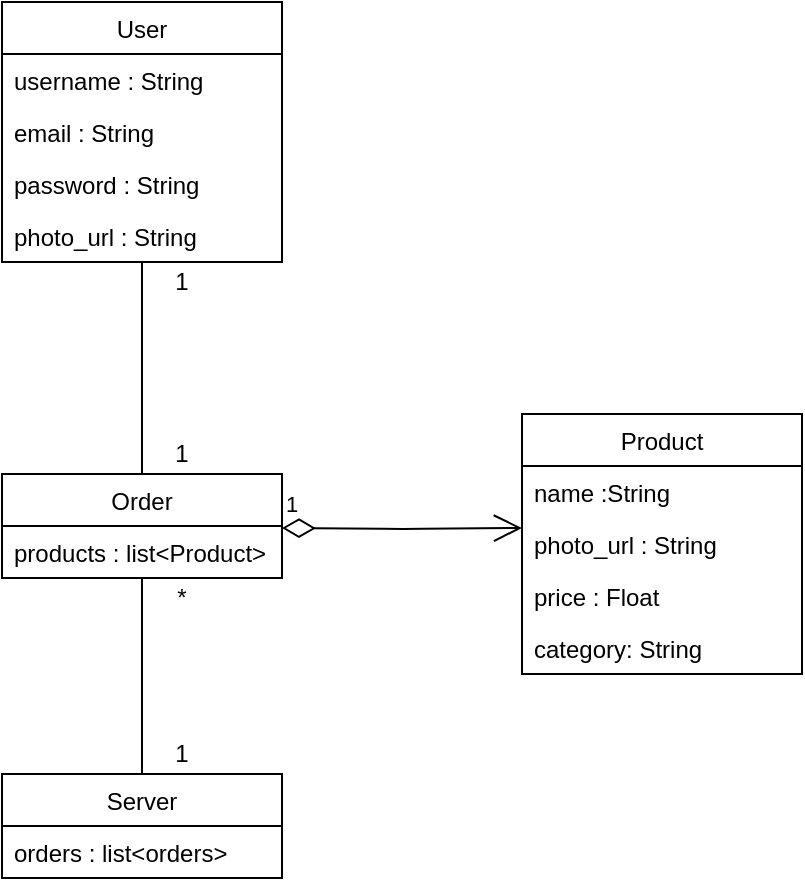 <mxfile version="13.10.4"><diagram id="VAejvrgKYwfegpdkZIKH" name="Page-1"><mxGraphModel dx="1422" dy="763" grid="1" gridSize="10" guides="1" tooltips="1" connect="1" arrows="1" fold="1" page="1" pageScale="1" pageWidth="850" pageHeight="1100" math="0" shadow="0"><root><mxCell id="0"/><mxCell id="1" parent="0"/><mxCell id="ejwyeo-naffCryqYaKrr-2" value="User" style="swimlane;fontStyle=0;childLayout=stackLayout;horizontal=1;startSize=26;fillColor=none;horizontalStack=0;resizeParent=1;resizeParentMax=0;resizeLast=0;collapsible=1;marginBottom=0;" vertex="1" parent="1"><mxGeometry x="160" y="184" width="140" height="130" as="geometry"/></mxCell><mxCell id="ejwyeo-naffCryqYaKrr-3" value="username : String" style="text;strokeColor=none;fillColor=none;align=left;verticalAlign=top;spacingLeft=4;spacingRight=4;overflow=hidden;rotatable=0;points=[[0,0.5],[1,0.5]];portConstraint=eastwest;" vertex="1" parent="ejwyeo-naffCryqYaKrr-2"><mxGeometry y="26" width="140" height="26" as="geometry"/></mxCell><mxCell id="ejwyeo-naffCryqYaKrr-4" value="email : String" style="text;strokeColor=none;fillColor=none;align=left;verticalAlign=top;spacingLeft=4;spacingRight=4;overflow=hidden;rotatable=0;points=[[0,0.5],[1,0.5]];portConstraint=eastwest;" vertex="1" parent="ejwyeo-naffCryqYaKrr-2"><mxGeometry y="52" width="140" height="26" as="geometry"/></mxCell><mxCell id="ejwyeo-naffCryqYaKrr-30" value="password : String" style="text;strokeColor=none;fillColor=none;align=left;verticalAlign=top;spacingLeft=4;spacingRight=4;overflow=hidden;rotatable=0;points=[[0,0.5],[1,0.5]];portConstraint=eastwest;" vertex="1" parent="ejwyeo-naffCryqYaKrr-2"><mxGeometry y="78" width="140" height="26" as="geometry"/></mxCell><mxCell id="ejwyeo-naffCryqYaKrr-5" value="photo_url : String" style="text;strokeColor=none;fillColor=none;align=left;verticalAlign=top;spacingLeft=4;spacingRight=4;overflow=hidden;rotatable=0;points=[[0,0.5],[1,0.5]];portConstraint=eastwest;" vertex="1" parent="ejwyeo-naffCryqYaKrr-2"><mxGeometry y="104" width="140" height="26" as="geometry"/></mxCell><mxCell id="ejwyeo-naffCryqYaKrr-7" value="Order" style="swimlane;fontStyle=0;childLayout=stackLayout;horizontal=1;startSize=26;fillColor=none;horizontalStack=0;resizeParent=1;resizeParentMax=0;resizeLast=0;collapsible=1;marginBottom=0;" vertex="1" parent="1"><mxGeometry x="160" y="420" width="140" height="52" as="geometry"/></mxCell><mxCell id="ejwyeo-naffCryqYaKrr-8" value="products : list&lt;Product&gt;" style="text;strokeColor=none;fillColor=none;align=left;verticalAlign=top;spacingLeft=4;spacingRight=4;overflow=hidden;rotatable=0;points=[[0,0.5],[1,0.5]];portConstraint=eastwest;" vertex="1" parent="ejwyeo-naffCryqYaKrr-7"><mxGeometry y="26" width="140" height="26" as="geometry"/></mxCell><mxCell id="ejwyeo-naffCryqYaKrr-12" value="Product" style="swimlane;fontStyle=0;childLayout=stackLayout;horizontal=1;startSize=26;fillColor=none;horizontalStack=0;resizeParent=1;resizeParentMax=0;resizeLast=0;collapsible=1;marginBottom=0;" vertex="1" parent="1"><mxGeometry x="420" y="390" width="140" height="130" as="geometry"/></mxCell><mxCell id="ejwyeo-naffCryqYaKrr-13" value="name :String" style="text;strokeColor=none;fillColor=none;align=left;verticalAlign=top;spacingLeft=4;spacingRight=4;overflow=hidden;rotatable=0;points=[[0,0.5],[1,0.5]];portConstraint=eastwest;" vertex="1" parent="ejwyeo-naffCryqYaKrr-12"><mxGeometry y="26" width="140" height="26" as="geometry"/></mxCell><mxCell id="ejwyeo-naffCryqYaKrr-14" value="photo_url : String" style="text;strokeColor=none;fillColor=none;align=left;verticalAlign=top;spacingLeft=4;spacingRight=4;overflow=hidden;rotatable=0;points=[[0,0.5],[1,0.5]];portConstraint=eastwest;" vertex="1" parent="ejwyeo-naffCryqYaKrr-12"><mxGeometry y="52" width="140" height="26" as="geometry"/></mxCell><mxCell id="ejwyeo-naffCryqYaKrr-31" value="price : Float" style="text;strokeColor=none;fillColor=none;align=left;verticalAlign=top;spacingLeft=4;spacingRight=4;overflow=hidden;rotatable=0;points=[[0,0.5],[1,0.5]];portConstraint=eastwest;" vertex="1" parent="ejwyeo-naffCryqYaKrr-12"><mxGeometry y="78" width="140" height="26" as="geometry"/></mxCell><mxCell id="ejwyeo-naffCryqYaKrr-15" value="category: String&#xA;" style="text;strokeColor=none;fillColor=none;align=left;verticalAlign=top;spacingLeft=4;spacingRight=4;overflow=hidden;rotatable=0;points=[[0,0.5],[1,0.5]];portConstraint=eastwest;" vertex="1" parent="ejwyeo-naffCryqYaKrr-12"><mxGeometry y="104" width="140" height="26" as="geometry"/></mxCell><mxCell id="ejwyeo-naffCryqYaKrr-17" value="" style="endArrow=none;html=1;strokeColor=#000000;entryX=0.5;entryY=1;entryDx=0;entryDy=0;exitX=0.5;exitY=0;exitDx=0;exitDy=0;" edge="1" parent="1" source="ejwyeo-naffCryqYaKrr-7" target="ejwyeo-naffCryqYaKrr-2"><mxGeometry width="50" height="50" relative="1" as="geometry"><mxPoint x="400" y="410" as="sourcePoint"/><mxPoint x="450" y="360" as="targetPoint"/></mxGeometry></mxCell><mxCell id="ejwyeo-naffCryqYaKrr-20" value="1" style="endArrow=open;html=1;endSize=12;startArrow=diamondThin;startSize=14;startFill=0;edgeStyle=orthogonalEdgeStyle;align=left;verticalAlign=bottom;strokeColor=#000000;exitX=1;exitY=0.192;exitDx=0;exitDy=0;exitPerimeter=0;entryX=0;entryY=0.192;entryDx=0;entryDy=0;entryPerimeter=0;" edge="1" parent="1" target="ejwyeo-naffCryqYaKrr-14"><mxGeometry x="-1" y="3" relative="1" as="geometry"><mxPoint x="300" y="446.992" as="sourcePoint"/><mxPoint x="410" y="447" as="targetPoint"/></mxGeometry></mxCell><mxCell id="ejwyeo-naffCryqYaKrr-21" value="Server" style="swimlane;fontStyle=0;childLayout=stackLayout;horizontal=1;startSize=26;fillColor=none;horizontalStack=0;resizeParent=1;resizeParentMax=0;resizeLast=0;collapsible=1;marginBottom=0;" vertex="1" parent="1"><mxGeometry x="160" y="570" width="140" height="52" as="geometry"/></mxCell><mxCell id="ejwyeo-naffCryqYaKrr-22" value="orders : list&lt;orders&gt;" style="text;strokeColor=none;fillColor=none;align=left;verticalAlign=top;spacingLeft=4;spacingRight=4;overflow=hidden;rotatable=0;points=[[0,0.5],[1,0.5]];portConstraint=eastwest;" vertex="1" parent="ejwyeo-naffCryqYaKrr-21"><mxGeometry y="26" width="140" height="26" as="geometry"/></mxCell><mxCell id="ejwyeo-naffCryqYaKrr-25" value="" style="endArrow=none;html=1;strokeColor=#000000;entryX=0.5;entryY=0;entryDx=0;entryDy=0;exitX=0.5;exitY=1;exitDx=0;exitDy=0;" edge="1" parent="1" source="ejwyeo-naffCryqYaKrr-7" target="ejwyeo-naffCryqYaKrr-21"><mxGeometry width="50" height="50" relative="1" as="geometry"><mxPoint x="400" y="410" as="sourcePoint"/><mxPoint x="450" y="360" as="targetPoint"/></mxGeometry></mxCell><mxCell id="ejwyeo-naffCryqYaKrr-26" value="1" style="text;html=1;strokeColor=none;fillColor=none;align=center;verticalAlign=middle;whiteSpace=wrap;rounded=0;" vertex="1" parent="1"><mxGeometry x="230" y="550" width="40" height="20" as="geometry"/></mxCell><mxCell id="ejwyeo-naffCryqYaKrr-27" value="*" style="text;html=1;strokeColor=none;fillColor=none;align=center;verticalAlign=middle;whiteSpace=wrap;rounded=0;" vertex="1" parent="1"><mxGeometry x="230" y="472" width="40" height="20" as="geometry"/></mxCell><mxCell id="ejwyeo-naffCryqYaKrr-28" value="1" style="text;html=1;strokeColor=none;fillColor=none;align=center;verticalAlign=middle;whiteSpace=wrap;rounded=0;" vertex="1" parent="1"><mxGeometry x="230" y="400" width="40" height="20" as="geometry"/></mxCell><mxCell id="ejwyeo-naffCryqYaKrr-29" value="1" style="text;html=1;strokeColor=none;fillColor=none;align=center;verticalAlign=middle;whiteSpace=wrap;rounded=0;" vertex="1" parent="1"><mxGeometry x="230" y="314" width="40" height="20" as="geometry"/></mxCell></root></mxGraphModel></diagram></mxfile>